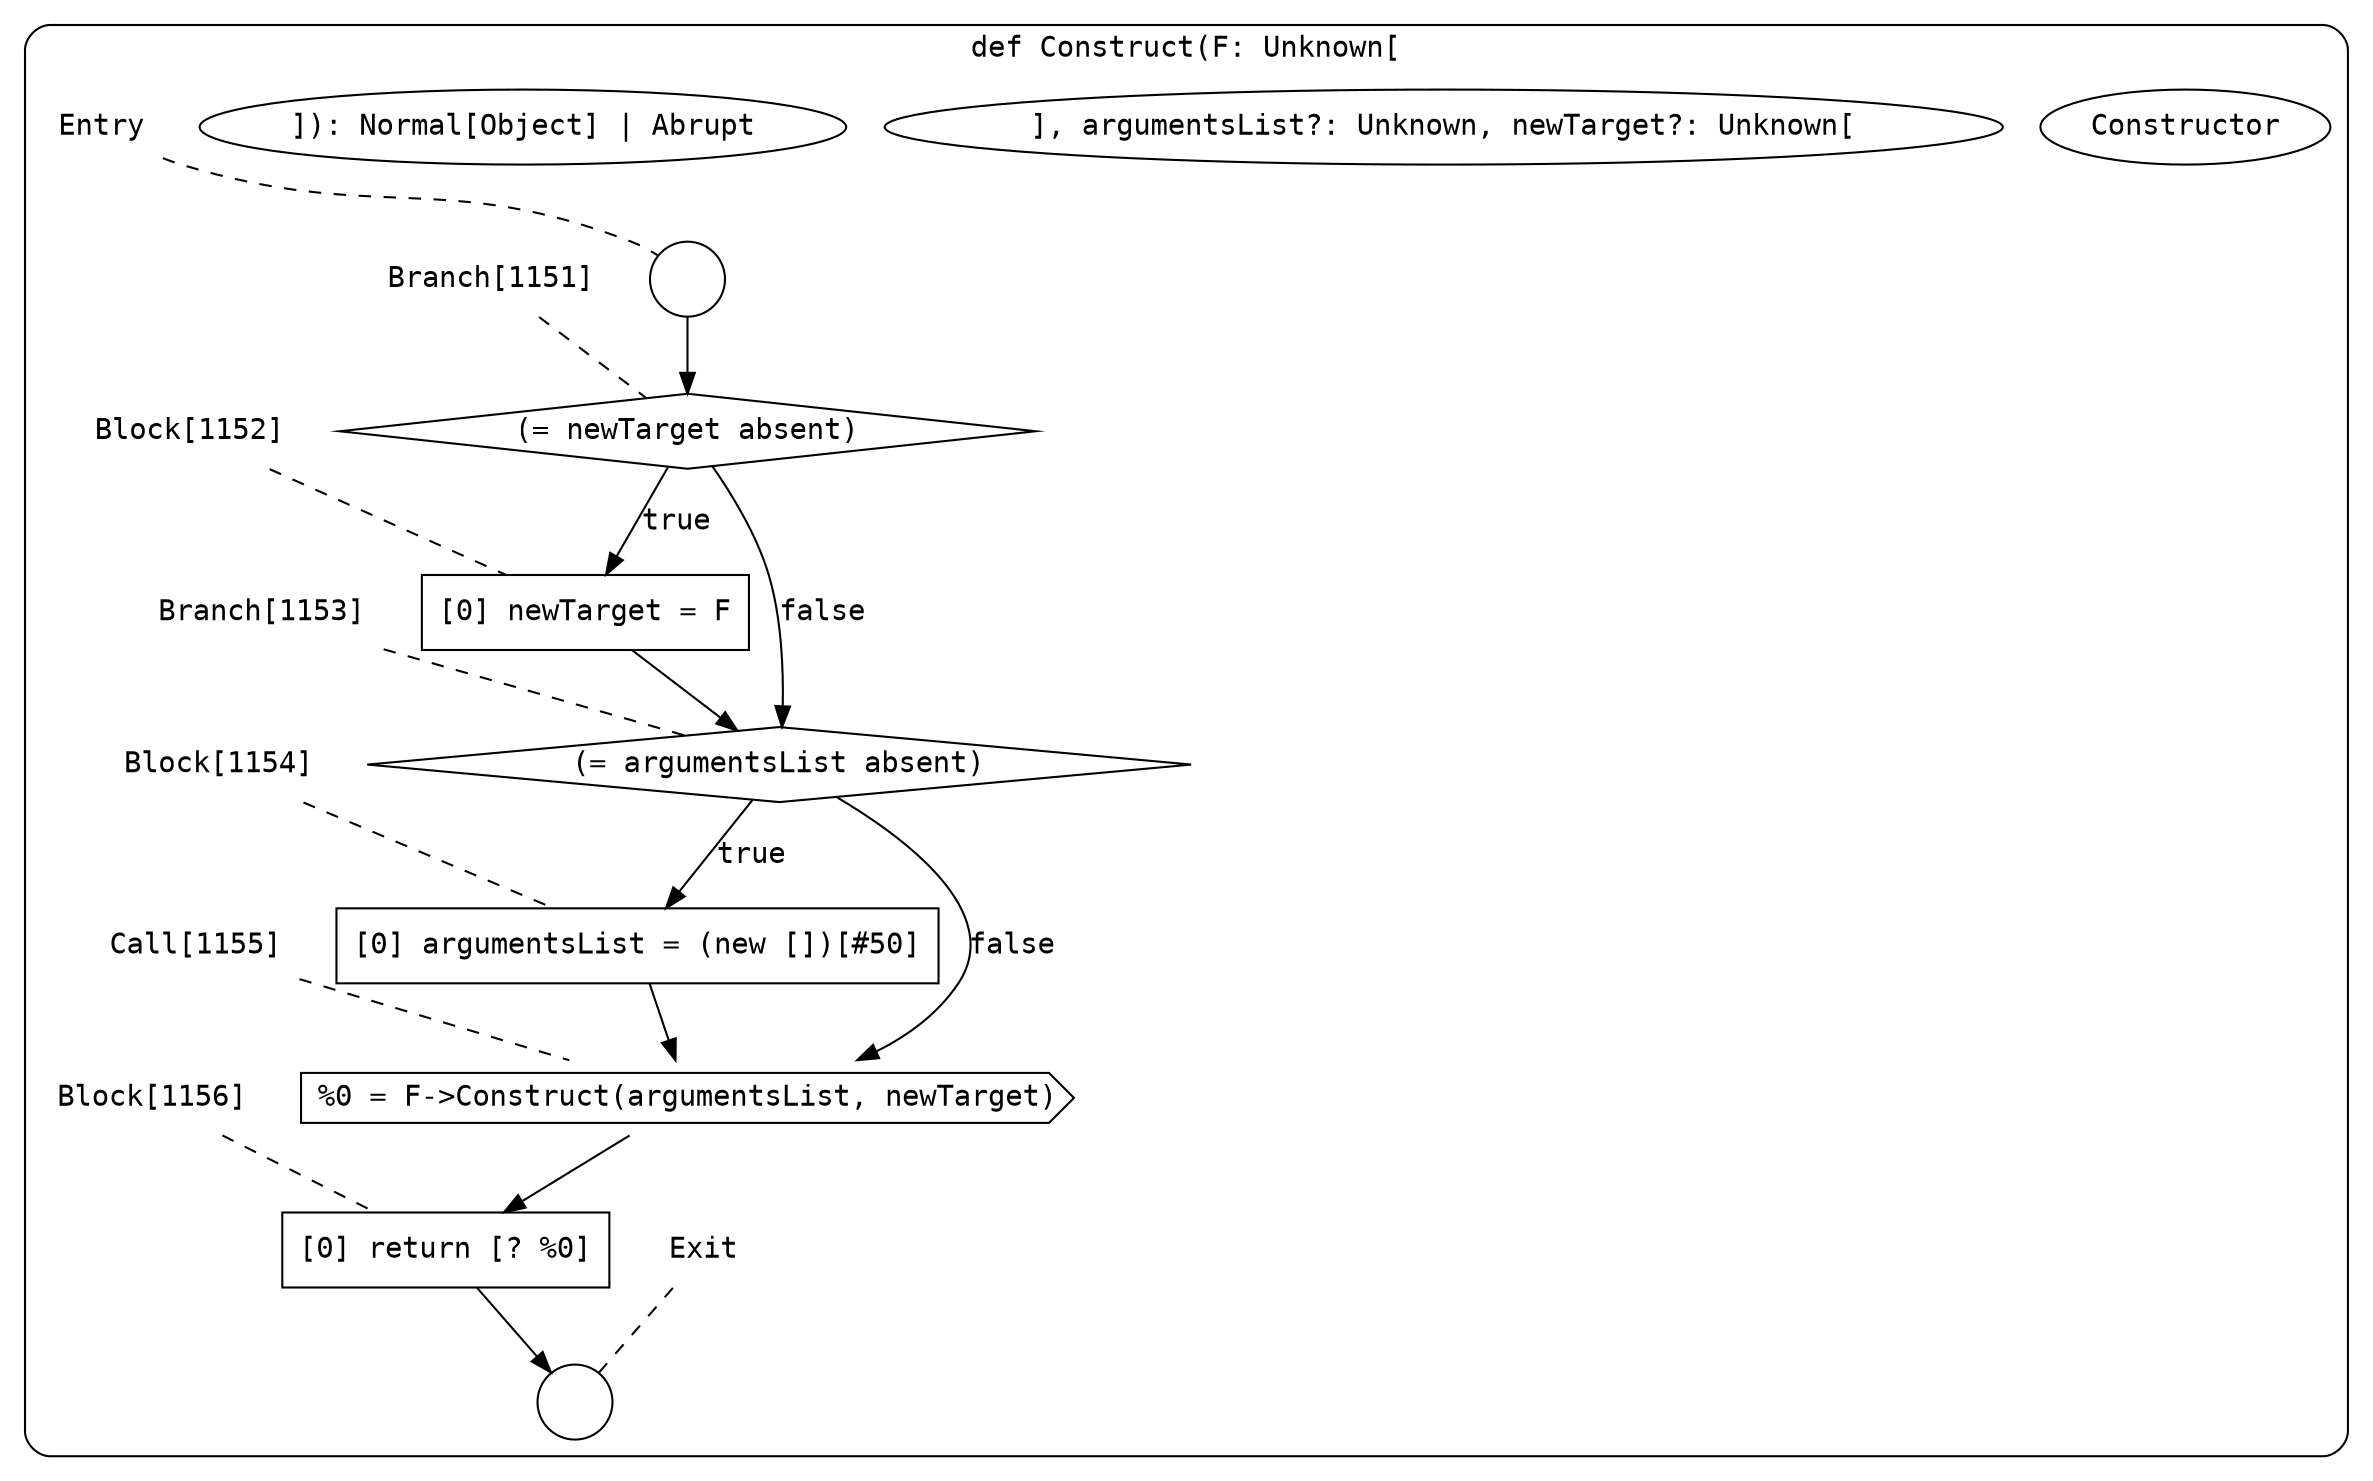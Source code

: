 digraph {
  graph [fontname = "Consolas"]
  node [fontname = "Consolas"]
  edge [fontname = "Consolas"]
  subgraph cluster143 {
    label = "def Construct(F: Unknown["Constructor"], argumentsList?: Unknown, newTarget?: Unknown["Constructor"]): Normal[Object] | Abrupt"
    style = rounded
    cluster143_entry_name [shape=none, label=<<font color="black">Entry</font>>]
    cluster143_entry_name -> cluster143_entry [arrowhead=none, color="black", style=dashed]
    cluster143_entry [shape=circle label=" " color="black" fillcolor="white" style=filled]
    cluster143_entry -> node1151 [color="black"]
    cluster143_exit_name [shape=none, label=<<font color="black">Exit</font>>]
    cluster143_exit_name -> cluster143_exit [arrowhead=none, color="black", style=dashed]
    cluster143_exit [shape=circle label=" " color="black" fillcolor="white" style=filled]
    node1151_name [shape=none, label=<<font color="black">Branch[1151]</font>>]
    node1151_name -> node1151 [arrowhead=none, color="black", style=dashed]
    node1151 [shape=diamond, label=<<font color="black">(= newTarget absent)</font>> color="black" fillcolor="white", style=filled]
    node1151 -> node1152 [label=<<font color="black">true</font>> color="black"]
    node1151 -> node1153 [label=<<font color="black">false</font>> color="black"]
    node1152_name [shape=none, label=<<font color="black">Block[1152]</font>>]
    node1152_name -> node1152 [arrowhead=none, color="black", style=dashed]
    node1152 [shape=box, label=<<font color="black">[0] newTarget = F<BR ALIGN="LEFT"/></font>> color="black" fillcolor="white", style=filled]
    node1152 -> node1153 [color="black"]
    node1153_name [shape=none, label=<<font color="black">Branch[1153]</font>>]
    node1153_name -> node1153 [arrowhead=none, color="black", style=dashed]
    node1153 [shape=diamond, label=<<font color="black">(= argumentsList absent)</font>> color="black" fillcolor="white", style=filled]
    node1153 -> node1154 [label=<<font color="black">true</font>> color="black"]
    node1153 -> node1155 [label=<<font color="black">false</font>> color="black"]
    node1154_name [shape=none, label=<<font color="black">Block[1154]</font>>]
    node1154_name -> node1154 [arrowhead=none, color="black", style=dashed]
    node1154 [shape=box, label=<<font color="black">[0] argumentsList = (new [])[#50]<BR ALIGN="LEFT"/></font>> color="black" fillcolor="white", style=filled]
    node1154 -> node1155 [color="black"]
    node1155_name [shape=none, label=<<font color="black">Call[1155]</font>>]
    node1155_name -> node1155 [arrowhead=none, color="black", style=dashed]
    node1155 [shape=cds, label=<<font color="black">%0 = F-&gt;Construct(argumentsList, newTarget)</font>> color="black" fillcolor="white", style=filled]
    node1155 -> node1156 [color="black"]
    node1156_name [shape=none, label=<<font color="black">Block[1156]</font>>]
    node1156_name -> node1156 [arrowhead=none, color="black", style=dashed]
    node1156 [shape=box, label=<<font color="black">[0] return [? %0]<BR ALIGN="LEFT"/></font>> color="black" fillcolor="white", style=filled]
    node1156 -> cluster143_exit [color="black"]
  }
}